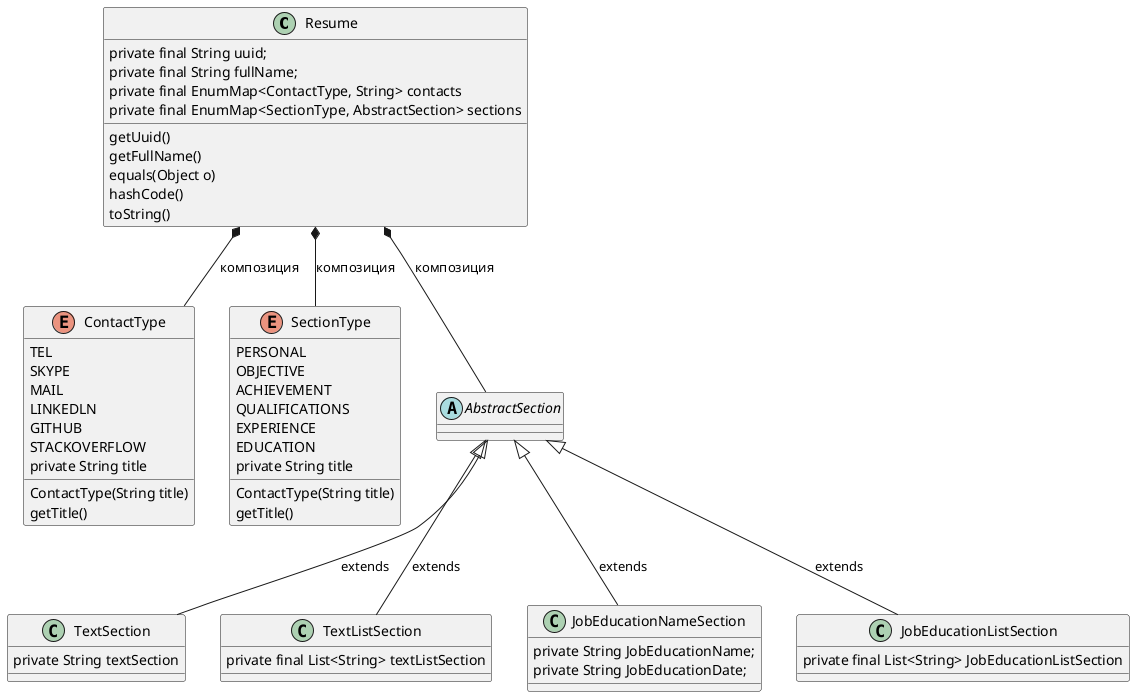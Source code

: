 @startuml
'https://plantuml.com/class-diagram

 class Resume {
    private final String uuid;
    private final String fullName;
    private final EnumMap<ContactType, String> contacts
    private final EnumMap<SectionType, AbstractSection> sections
     getUuid()
     getFullName()
     equals(Object o)
     hashCode()
     toString()
}

 Resume  *-- ContactType : композиция
 enum ContactType{
     TEL
     SKYPE
     MAIL
     LINKEDLN
     GITHUB
     STACKOVERFLOW
     private String title
      ContactType(String title)
      getTitle()
 }

Resume  *-- SectionType : композиция
 enum SectionType{
      PERSONAL
      OBJECTIVE
      ACHIEVEMENT
      QUALIFICATIONS
      EXPERIENCE
      EDUCATION
      private String title
       ContactType(String title)
       getTitle()
 }

Resume  *--  AbstractSection : композиция
     abstract class AbstractSection {
    }

AbstractSection <|-- TextSection : extends
class TextSection {
      private String textSection
}

AbstractSection <|-- TextListSection : extends
class TextListSection {
    private final List<String> textListSection
}

AbstractSection  <|--  JobEducationNameSection : extends
class JobEducationNameSection {
    private String JobEducationName;
    private String JobEducationDate;
 }

AbstractSection  <|--  JobEducationListSection : extends
class JobEducationListSection {
    private final List<String> JobEducationListSection
}

@enduml